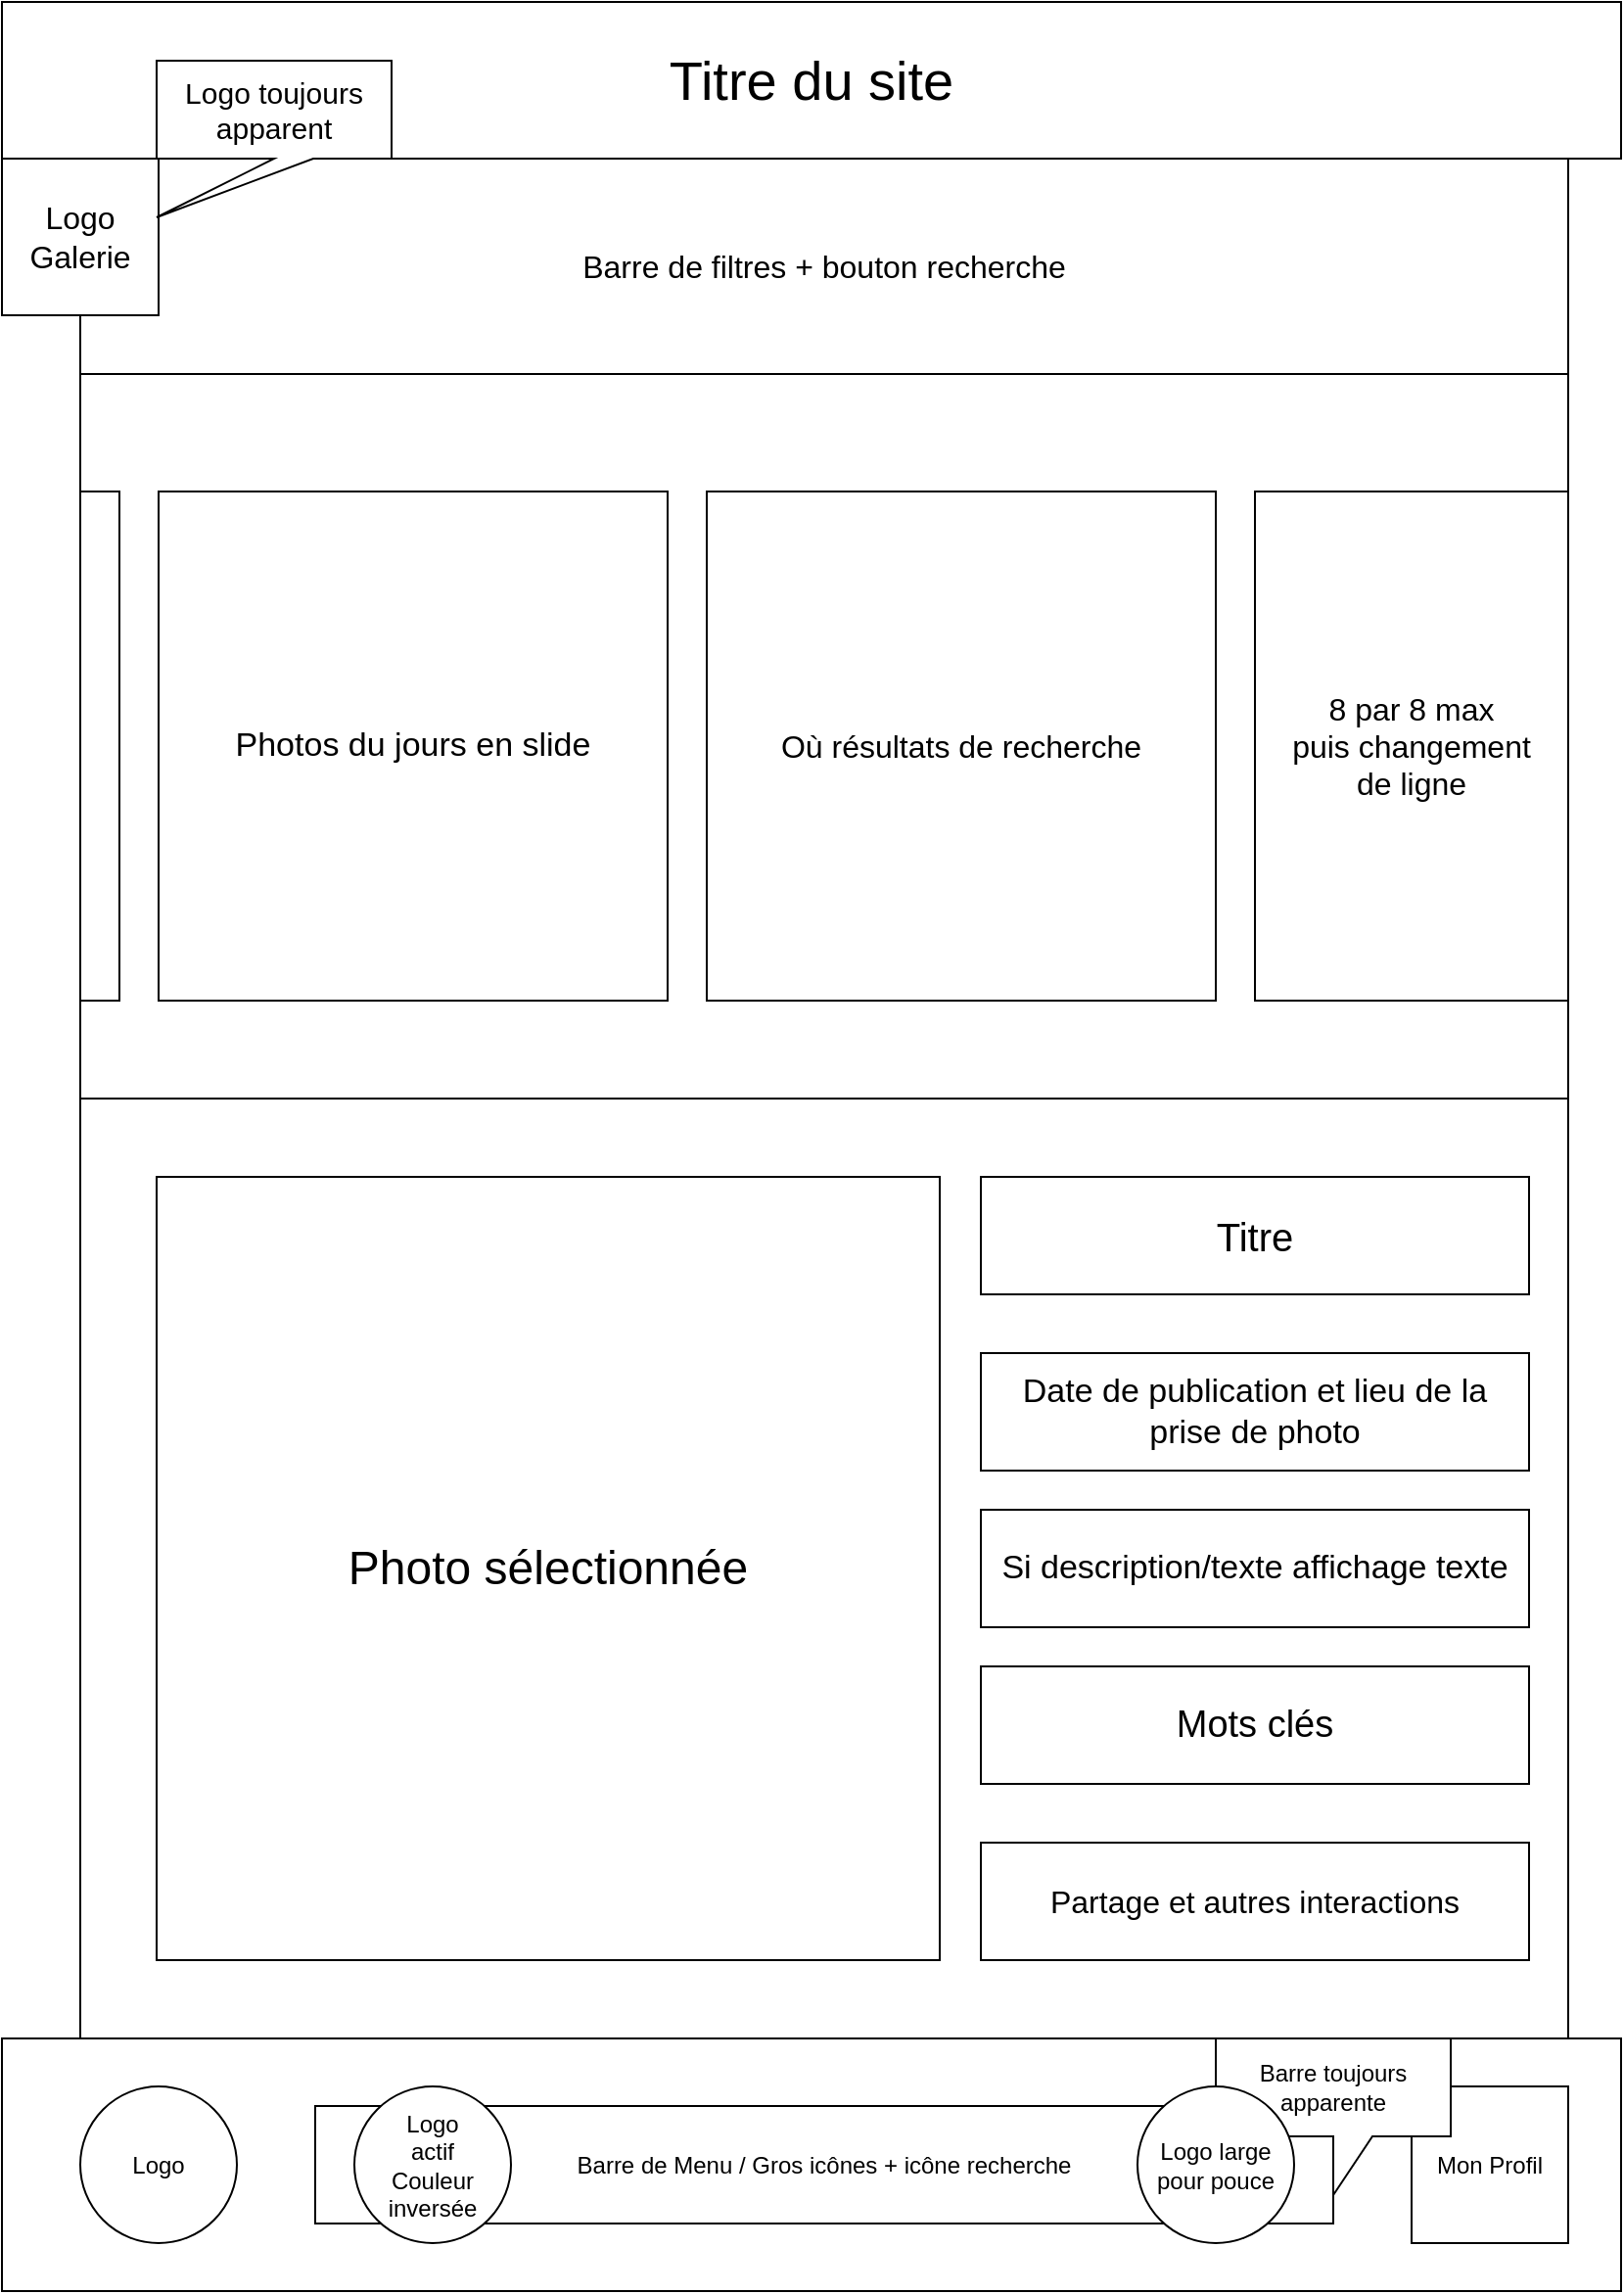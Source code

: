 <mxfile version="13.9.9" type="device"><diagram id="1TQtjKr9XYC9VPrU4Zua" name="Page-1"><mxGraphModel dx="2031" dy="1174" grid="1" gridSize="10" guides="1" tooltips="1" connect="1" arrows="1" fold="1" page="1" pageScale="1" pageWidth="827" pageHeight="1169" math="0" shadow="0"><root><mxCell id="0"/><mxCell id="1" parent="0"/><mxCell id="fdN-g9bruBUHtoRQd4lJ-1" value="" style="rounded=0;whiteSpace=wrap;html=1;" vertex="1" parent="1"><mxGeometry x="40" y="80" width="760" height="960" as="geometry"/></mxCell><mxCell id="i35aFoX6Fj-RhKGfYJQp-1" value="" style="rounded=0;whiteSpace=wrap;html=1;" parent="1" vertex="1"><mxGeometry y="1040" width="827" height="129" as="geometry"/></mxCell><mxCell id="i35aFoX6Fj-RhKGfYJQp-3" value="Barre de Menu / Gros icônes + icône recherche" style="rounded=0;whiteSpace=wrap;html=1;" parent="1" vertex="1"><mxGeometry x="160" y="1074.5" width="520" height="60" as="geometry"/></mxCell><mxCell id="i35aFoX6Fj-RhKGfYJQp-4" value="Logo" style="ellipse;whiteSpace=wrap;html=1;aspect=fixed;" parent="1" vertex="1"><mxGeometry x="40" y="1064.5" width="80" height="80" as="geometry"/></mxCell><mxCell id="i35aFoX6Fj-RhKGfYJQp-5" value="Mon Profil" style="whiteSpace=wrap;html=1;aspect=fixed;" parent="1" vertex="1"><mxGeometry x="720" y="1064.5" width="80" height="80" as="geometry"/></mxCell><mxCell id="i35aFoX6Fj-RhKGfYJQp-7" value="&lt;font style=&quot;font-size: 28px&quot;&gt;Titre du site&lt;/font&gt;" style="rounded=0;whiteSpace=wrap;html=1;" parent="1" vertex="1"><mxGeometry width="827" height="80" as="geometry"/></mxCell><mxCell id="i35aFoX6Fj-RhKGfYJQp-10" value="Logo&lt;br&gt;actif&lt;br&gt;Couleur&lt;br&gt;inversée" style="ellipse;whiteSpace=wrap;html=1;aspect=fixed;" parent="1" vertex="1"><mxGeometry x="180" y="1064.5" width="80" height="80" as="geometry"/></mxCell><mxCell id="fdN-g9bruBUHtoRQd4lJ-2" value="&lt;font style=&quot;font-size: 24px&quot;&gt;Photo sélectionnée&lt;/font&gt;" style="whiteSpace=wrap;html=1;aspect=fixed;" vertex="1" parent="1"><mxGeometry x="79" y="600" width="400" height="400" as="geometry"/></mxCell><mxCell id="i35aFoX6Fj-RhKGfYJQp-12" value="Barre toujours apparente" style="shape=callout;whiteSpace=wrap;html=1;perimeter=calloutPerimeter;" parent="1" vertex="1"><mxGeometry x="620" y="1040" width="120" height="80" as="geometry"/></mxCell><mxCell id="i35aFoX6Fj-RhKGfYJQp-11" value="Logo large pour pouce" style="ellipse;whiteSpace=wrap;html=1;aspect=fixed;" parent="1" vertex="1"><mxGeometry x="580" y="1064.5" width="80" height="80" as="geometry"/></mxCell><mxCell id="fdN-g9bruBUHtoRQd4lJ-3" value="" style="endArrow=none;html=1;exitX=0;exitY=0.5;exitDx=0;exitDy=0;entryX=1;entryY=0.5;entryDx=0;entryDy=0;" edge="1" parent="1" source="fdN-g9bruBUHtoRQd4lJ-1" target="fdN-g9bruBUHtoRQd4lJ-1"><mxGeometry width="50" height="50" relative="1" as="geometry"><mxPoint x="560" y="660" as="sourcePoint"/><mxPoint x="610" y="610" as="targetPoint"/></mxGeometry></mxCell><mxCell id="fdN-g9bruBUHtoRQd4lJ-5" value="&lt;font style=&quot;font-size: 20px&quot;&gt;Titre&lt;/font&gt;" style="rounded=0;whiteSpace=wrap;html=1;" vertex="1" parent="1"><mxGeometry x="500" y="600" width="280" height="60" as="geometry"/></mxCell><mxCell id="fdN-g9bruBUHtoRQd4lJ-6" value="&lt;font style=&quot;font-size: 17px&quot;&gt;Date de publication et lieu de la prise de photo&lt;/font&gt;" style="rounded=0;whiteSpace=wrap;html=1;" vertex="1" parent="1"><mxGeometry x="500" y="690" width="280" height="60" as="geometry"/></mxCell><mxCell id="fdN-g9bruBUHtoRQd4lJ-7" value="&lt;font style=&quot;font-size: 17px&quot;&gt;Si description/texte affichage texte&lt;/font&gt;" style="rounded=0;whiteSpace=wrap;html=1;" vertex="1" parent="1"><mxGeometry x="500" y="770" width="280" height="60" as="geometry"/></mxCell><mxCell id="fdN-g9bruBUHtoRQd4lJ-8" value="&lt;font style=&quot;font-size: 19px&quot;&gt;Mots clés&lt;/font&gt;" style="rounded=0;whiteSpace=wrap;html=1;" vertex="1" parent="1"><mxGeometry x="500" y="850" width="280" height="60" as="geometry"/></mxCell><mxCell id="fdN-g9bruBUHtoRQd4lJ-9" value="&lt;font style=&quot;font-size: 16px&quot;&gt;Partage et autres interactions&lt;/font&gt;" style="rounded=0;whiteSpace=wrap;html=1;" vertex="1" parent="1"><mxGeometry x="500" y="940" width="280" height="60" as="geometry"/></mxCell><mxCell id="fdN-g9bruBUHtoRQd4lJ-10" value="&lt;font style=&quot;font-size: 17px&quot;&gt;Photos du jours en slide&lt;/font&gt;" style="whiteSpace=wrap;html=1;aspect=fixed;" vertex="1" parent="1"><mxGeometry x="80" y="250" width="260" height="260" as="geometry"/></mxCell><mxCell id="fdN-g9bruBUHtoRQd4lJ-11" value="&lt;font style=&quot;font-size: 16px&quot;&gt;Où résultats de recherche&lt;/font&gt;" style="whiteSpace=wrap;html=1;aspect=fixed;" vertex="1" parent="1"><mxGeometry x="360" y="250" width="260" height="260" as="geometry"/></mxCell><mxCell id="fdN-g9bruBUHtoRQd4lJ-12" value="&lt;font style=&quot;font-size: 16px&quot;&gt;8 par 8 max&lt;br&gt;puis changement&lt;br&gt;de ligne&lt;/font&gt;" style="rounded=0;whiteSpace=wrap;html=1;" vertex="1" parent="1"><mxGeometry x="640" y="250" width="160" height="260" as="geometry"/></mxCell><mxCell id="fdN-g9bruBUHtoRQd4lJ-13" value="" style="rounded=0;whiteSpace=wrap;html=1;" vertex="1" parent="1"><mxGeometry x="40" y="250" width="20" height="260" as="geometry"/></mxCell><mxCell id="fdN-g9bruBUHtoRQd4lJ-14" value="&lt;font style=&quot;font-size: 16px&quot;&gt;Barre de filtres + bouton recherche&lt;/font&gt;" style="rounded=0;whiteSpace=wrap;html=1;" vertex="1" parent="1"><mxGeometry x="40" y="80" width="760" height="110" as="geometry"/></mxCell><mxCell id="i35aFoX6Fj-RhKGfYJQp-8" value="&lt;font style=&quot;font-size: 16px&quot;&gt;Logo&lt;br&gt;Galerie&lt;/font&gt;" style="rounded=0;whiteSpace=wrap;html=1;" parent="1" vertex="1"><mxGeometry y="80" width="80" height="80" as="geometry"/></mxCell><mxCell id="i35aFoX6Fj-RhKGfYJQp-13" value="&lt;font style=&quot;font-size: 15px&quot;&gt;Logo toujours apparent&lt;/font&gt;" style="shape=callout;whiteSpace=wrap;html=1;perimeter=calloutPerimeter;position2=0;" parent="1" vertex="1"><mxGeometry x="79" y="30" width="120" height="80" as="geometry"/></mxCell></root></mxGraphModel></diagram></mxfile>